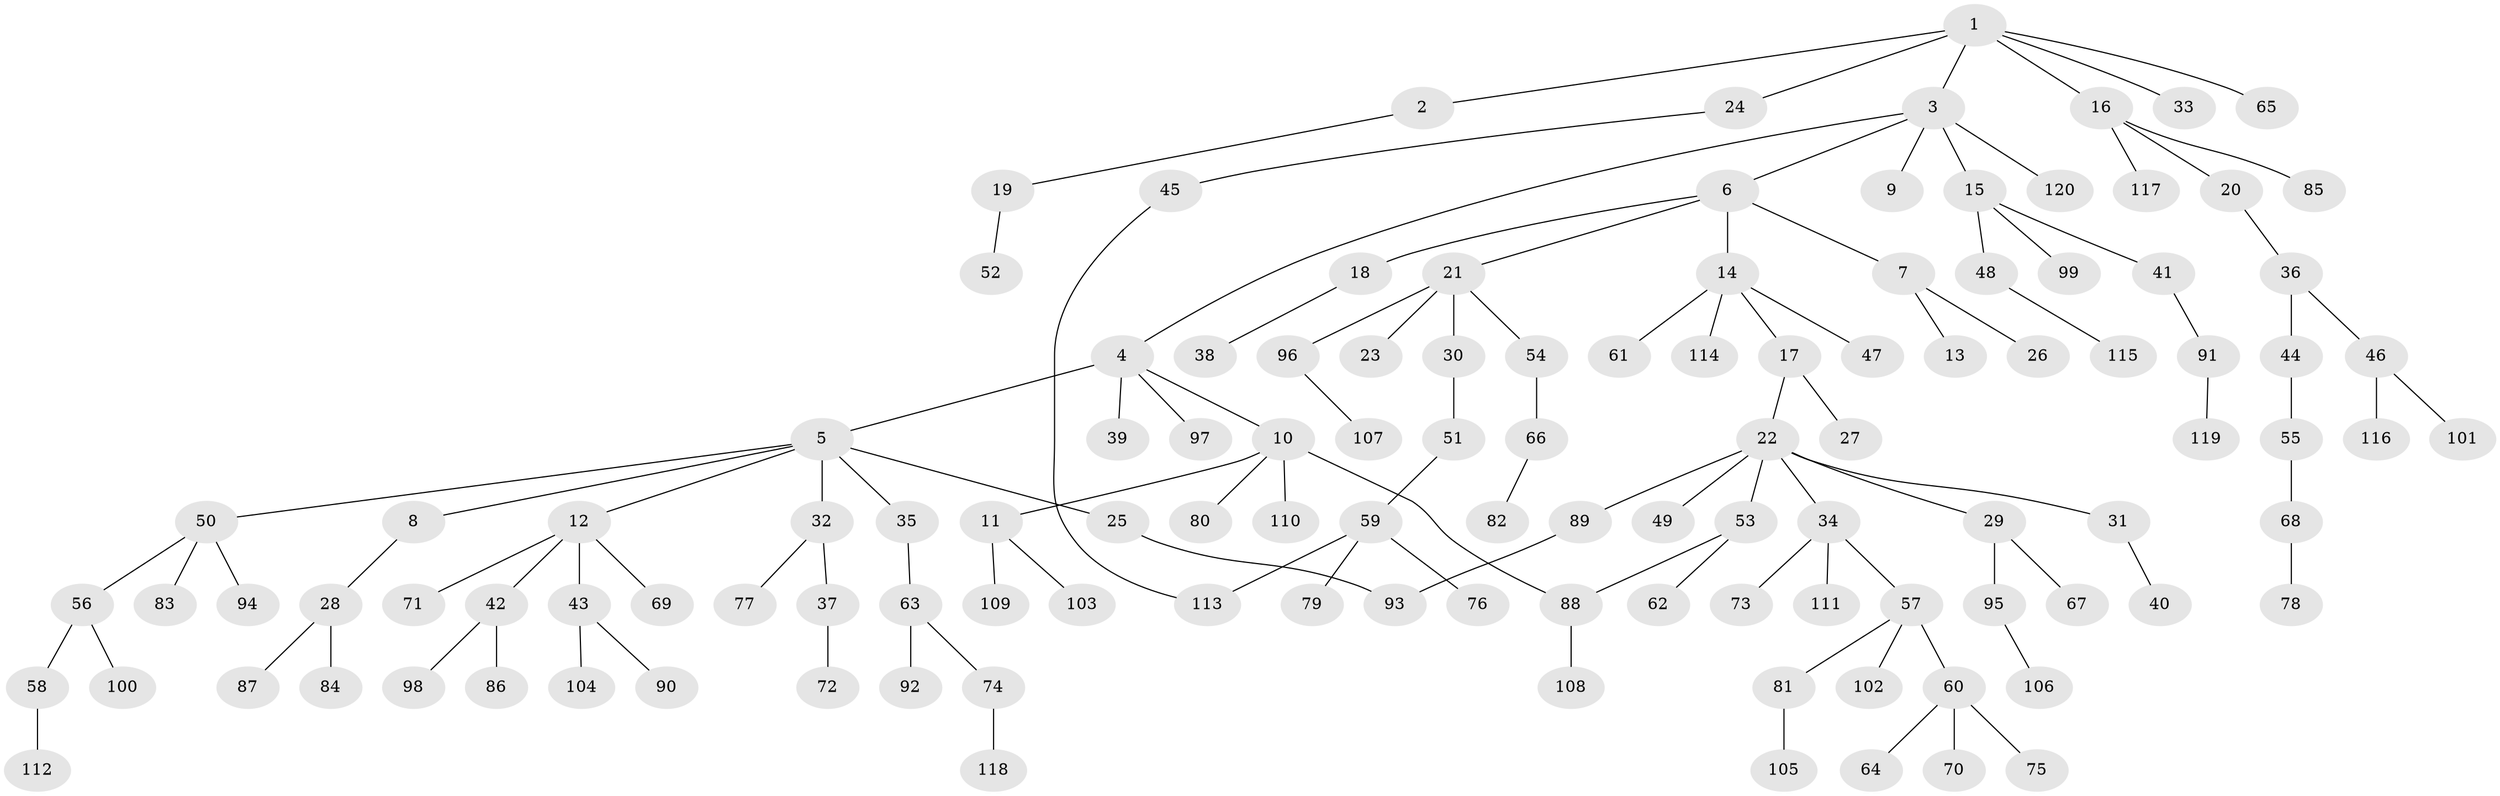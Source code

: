 // Generated by graph-tools (version 1.1) at 2025/49/03/09/25 03:49:15]
// undirected, 120 vertices, 122 edges
graph export_dot {
graph [start="1"]
  node [color=gray90,style=filled];
  1;
  2;
  3;
  4;
  5;
  6;
  7;
  8;
  9;
  10;
  11;
  12;
  13;
  14;
  15;
  16;
  17;
  18;
  19;
  20;
  21;
  22;
  23;
  24;
  25;
  26;
  27;
  28;
  29;
  30;
  31;
  32;
  33;
  34;
  35;
  36;
  37;
  38;
  39;
  40;
  41;
  42;
  43;
  44;
  45;
  46;
  47;
  48;
  49;
  50;
  51;
  52;
  53;
  54;
  55;
  56;
  57;
  58;
  59;
  60;
  61;
  62;
  63;
  64;
  65;
  66;
  67;
  68;
  69;
  70;
  71;
  72;
  73;
  74;
  75;
  76;
  77;
  78;
  79;
  80;
  81;
  82;
  83;
  84;
  85;
  86;
  87;
  88;
  89;
  90;
  91;
  92;
  93;
  94;
  95;
  96;
  97;
  98;
  99;
  100;
  101;
  102;
  103;
  104;
  105;
  106;
  107;
  108;
  109;
  110;
  111;
  112;
  113;
  114;
  115;
  116;
  117;
  118;
  119;
  120;
  1 -- 2;
  1 -- 3;
  1 -- 16;
  1 -- 24;
  1 -- 33;
  1 -- 65;
  2 -- 19;
  3 -- 4;
  3 -- 6;
  3 -- 9;
  3 -- 15;
  3 -- 120;
  4 -- 5;
  4 -- 10;
  4 -- 39;
  4 -- 97;
  5 -- 8;
  5 -- 12;
  5 -- 25;
  5 -- 32;
  5 -- 35;
  5 -- 50;
  6 -- 7;
  6 -- 14;
  6 -- 18;
  6 -- 21;
  7 -- 13;
  7 -- 26;
  8 -- 28;
  10 -- 11;
  10 -- 80;
  10 -- 110;
  10 -- 88;
  11 -- 103;
  11 -- 109;
  12 -- 42;
  12 -- 43;
  12 -- 69;
  12 -- 71;
  14 -- 17;
  14 -- 47;
  14 -- 61;
  14 -- 114;
  15 -- 41;
  15 -- 48;
  15 -- 99;
  16 -- 20;
  16 -- 85;
  16 -- 117;
  17 -- 22;
  17 -- 27;
  18 -- 38;
  19 -- 52;
  20 -- 36;
  21 -- 23;
  21 -- 30;
  21 -- 54;
  21 -- 96;
  22 -- 29;
  22 -- 31;
  22 -- 34;
  22 -- 49;
  22 -- 53;
  22 -- 89;
  24 -- 45;
  25 -- 93;
  28 -- 84;
  28 -- 87;
  29 -- 67;
  29 -- 95;
  30 -- 51;
  31 -- 40;
  32 -- 37;
  32 -- 77;
  34 -- 57;
  34 -- 73;
  34 -- 111;
  35 -- 63;
  36 -- 44;
  36 -- 46;
  37 -- 72;
  41 -- 91;
  42 -- 86;
  42 -- 98;
  43 -- 90;
  43 -- 104;
  44 -- 55;
  45 -- 113;
  46 -- 101;
  46 -- 116;
  48 -- 115;
  50 -- 56;
  50 -- 83;
  50 -- 94;
  51 -- 59;
  53 -- 62;
  53 -- 88;
  54 -- 66;
  55 -- 68;
  56 -- 58;
  56 -- 100;
  57 -- 60;
  57 -- 81;
  57 -- 102;
  58 -- 112;
  59 -- 76;
  59 -- 79;
  59 -- 113;
  60 -- 64;
  60 -- 70;
  60 -- 75;
  63 -- 74;
  63 -- 92;
  66 -- 82;
  68 -- 78;
  74 -- 118;
  81 -- 105;
  88 -- 108;
  89 -- 93;
  91 -- 119;
  95 -- 106;
  96 -- 107;
}
